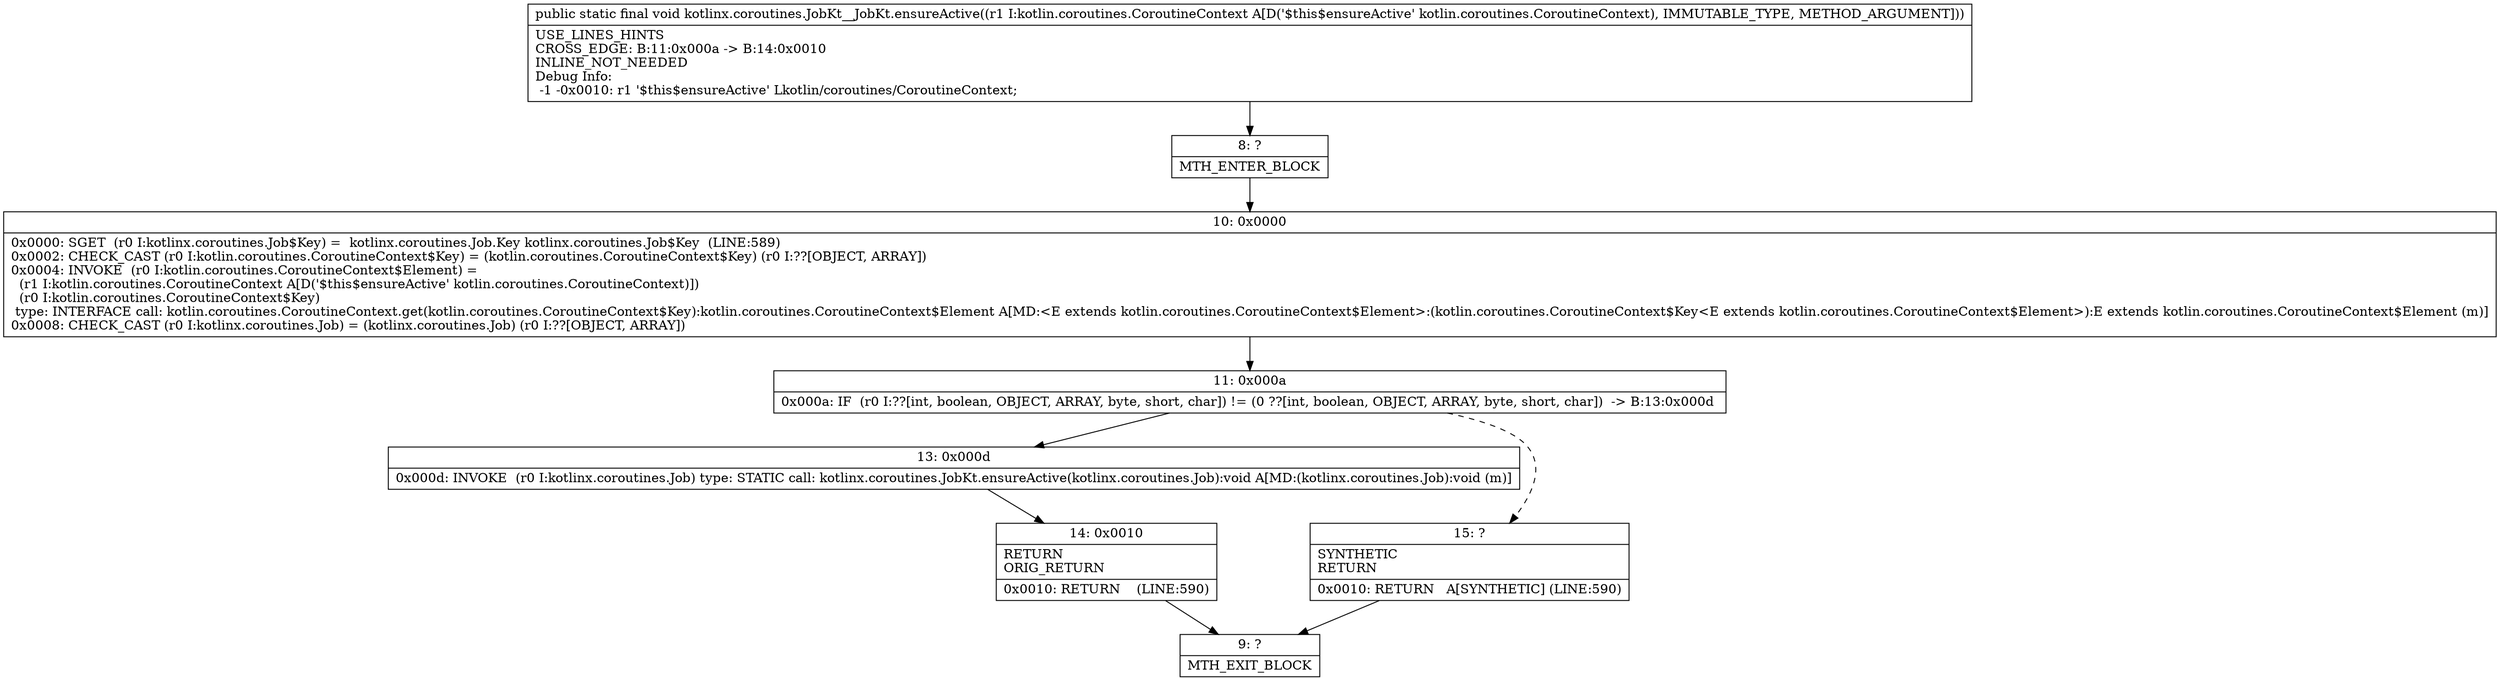 digraph "CFG forkotlinx.coroutines.JobKt__JobKt.ensureActive(Lkotlin\/coroutines\/CoroutineContext;)V" {
Node_8 [shape=record,label="{8\:\ ?|MTH_ENTER_BLOCK\l}"];
Node_10 [shape=record,label="{10\:\ 0x0000|0x0000: SGET  (r0 I:kotlinx.coroutines.Job$Key) =  kotlinx.coroutines.Job.Key kotlinx.coroutines.Job$Key  (LINE:589)\l0x0002: CHECK_CAST (r0 I:kotlin.coroutines.CoroutineContext$Key) = (kotlin.coroutines.CoroutineContext$Key) (r0 I:??[OBJECT, ARRAY]) \l0x0004: INVOKE  (r0 I:kotlin.coroutines.CoroutineContext$Element) = \l  (r1 I:kotlin.coroutines.CoroutineContext A[D('$this$ensureActive' kotlin.coroutines.CoroutineContext)])\l  (r0 I:kotlin.coroutines.CoroutineContext$Key)\l type: INTERFACE call: kotlin.coroutines.CoroutineContext.get(kotlin.coroutines.CoroutineContext$Key):kotlin.coroutines.CoroutineContext$Element A[MD:\<E extends kotlin.coroutines.CoroutineContext$Element\>:(kotlin.coroutines.CoroutineContext$Key\<E extends kotlin.coroutines.CoroutineContext$Element\>):E extends kotlin.coroutines.CoroutineContext$Element (m)]\l0x0008: CHECK_CAST (r0 I:kotlinx.coroutines.Job) = (kotlinx.coroutines.Job) (r0 I:??[OBJECT, ARRAY]) \l}"];
Node_11 [shape=record,label="{11\:\ 0x000a|0x000a: IF  (r0 I:??[int, boolean, OBJECT, ARRAY, byte, short, char]) != (0 ??[int, boolean, OBJECT, ARRAY, byte, short, char])  \-\> B:13:0x000d \l}"];
Node_13 [shape=record,label="{13\:\ 0x000d|0x000d: INVOKE  (r0 I:kotlinx.coroutines.Job) type: STATIC call: kotlinx.coroutines.JobKt.ensureActive(kotlinx.coroutines.Job):void A[MD:(kotlinx.coroutines.Job):void (m)]\l}"];
Node_14 [shape=record,label="{14\:\ 0x0010|RETURN\lORIG_RETURN\l|0x0010: RETURN    (LINE:590)\l}"];
Node_9 [shape=record,label="{9\:\ ?|MTH_EXIT_BLOCK\l}"];
Node_15 [shape=record,label="{15\:\ ?|SYNTHETIC\lRETURN\l|0x0010: RETURN   A[SYNTHETIC] (LINE:590)\l}"];
MethodNode[shape=record,label="{public static final void kotlinx.coroutines.JobKt__JobKt.ensureActive((r1 I:kotlin.coroutines.CoroutineContext A[D('$this$ensureActive' kotlin.coroutines.CoroutineContext), IMMUTABLE_TYPE, METHOD_ARGUMENT]))  | USE_LINES_HINTS\lCROSS_EDGE: B:11:0x000a \-\> B:14:0x0010\lINLINE_NOT_NEEDED\lDebug Info:\l  \-1 \-0x0010: r1 '$this$ensureActive' Lkotlin\/coroutines\/CoroutineContext;\l}"];
MethodNode -> Node_8;Node_8 -> Node_10;
Node_10 -> Node_11;
Node_11 -> Node_13;
Node_11 -> Node_15[style=dashed];
Node_13 -> Node_14;
Node_14 -> Node_9;
Node_15 -> Node_9;
}

